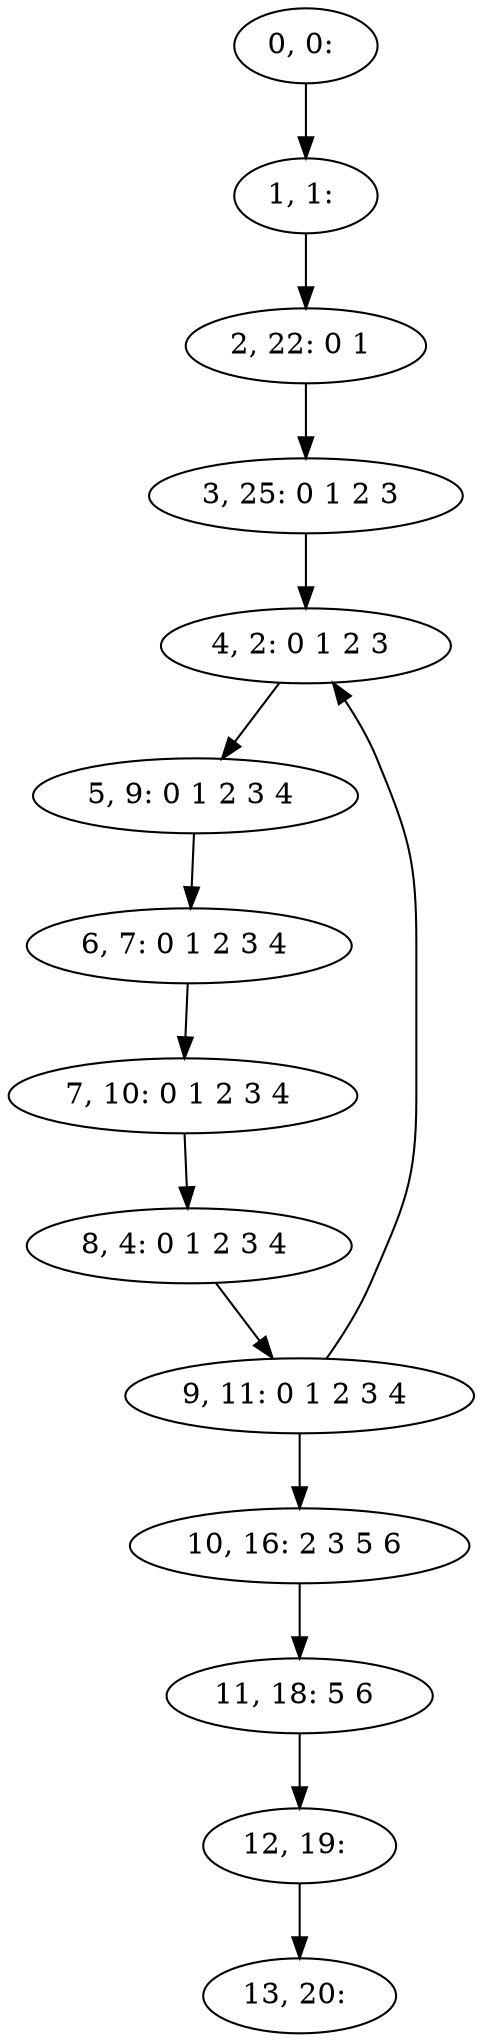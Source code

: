 digraph G {
0[label="0, 0: "];
1[label="1, 1: "];
2[label="2, 22: 0 1 "];
3[label="3, 25: 0 1 2 3 "];
4[label="4, 2: 0 1 2 3 "];
5[label="5, 9: 0 1 2 3 4 "];
6[label="6, 7: 0 1 2 3 4 "];
7[label="7, 10: 0 1 2 3 4 "];
8[label="8, 4: 0 1 2 3 4 "];
9[label="9, 11: 0 1 2 3 4 "];
10[label="10, 16: 2 3 5 6 "];
11[label="11, 18: 5 6 "];
12[label="12, 19: "];
13[label="13, 20: "];
0->1 ;
1->2 ;
2->3 ;
3->4 ;
4->5 ;
5->6 ;
6->7 ;
7->8 ;
8->9 ;
9->10 ;
9->4 ;
10->11 ;
11->12 ;
12->13 ;
}
